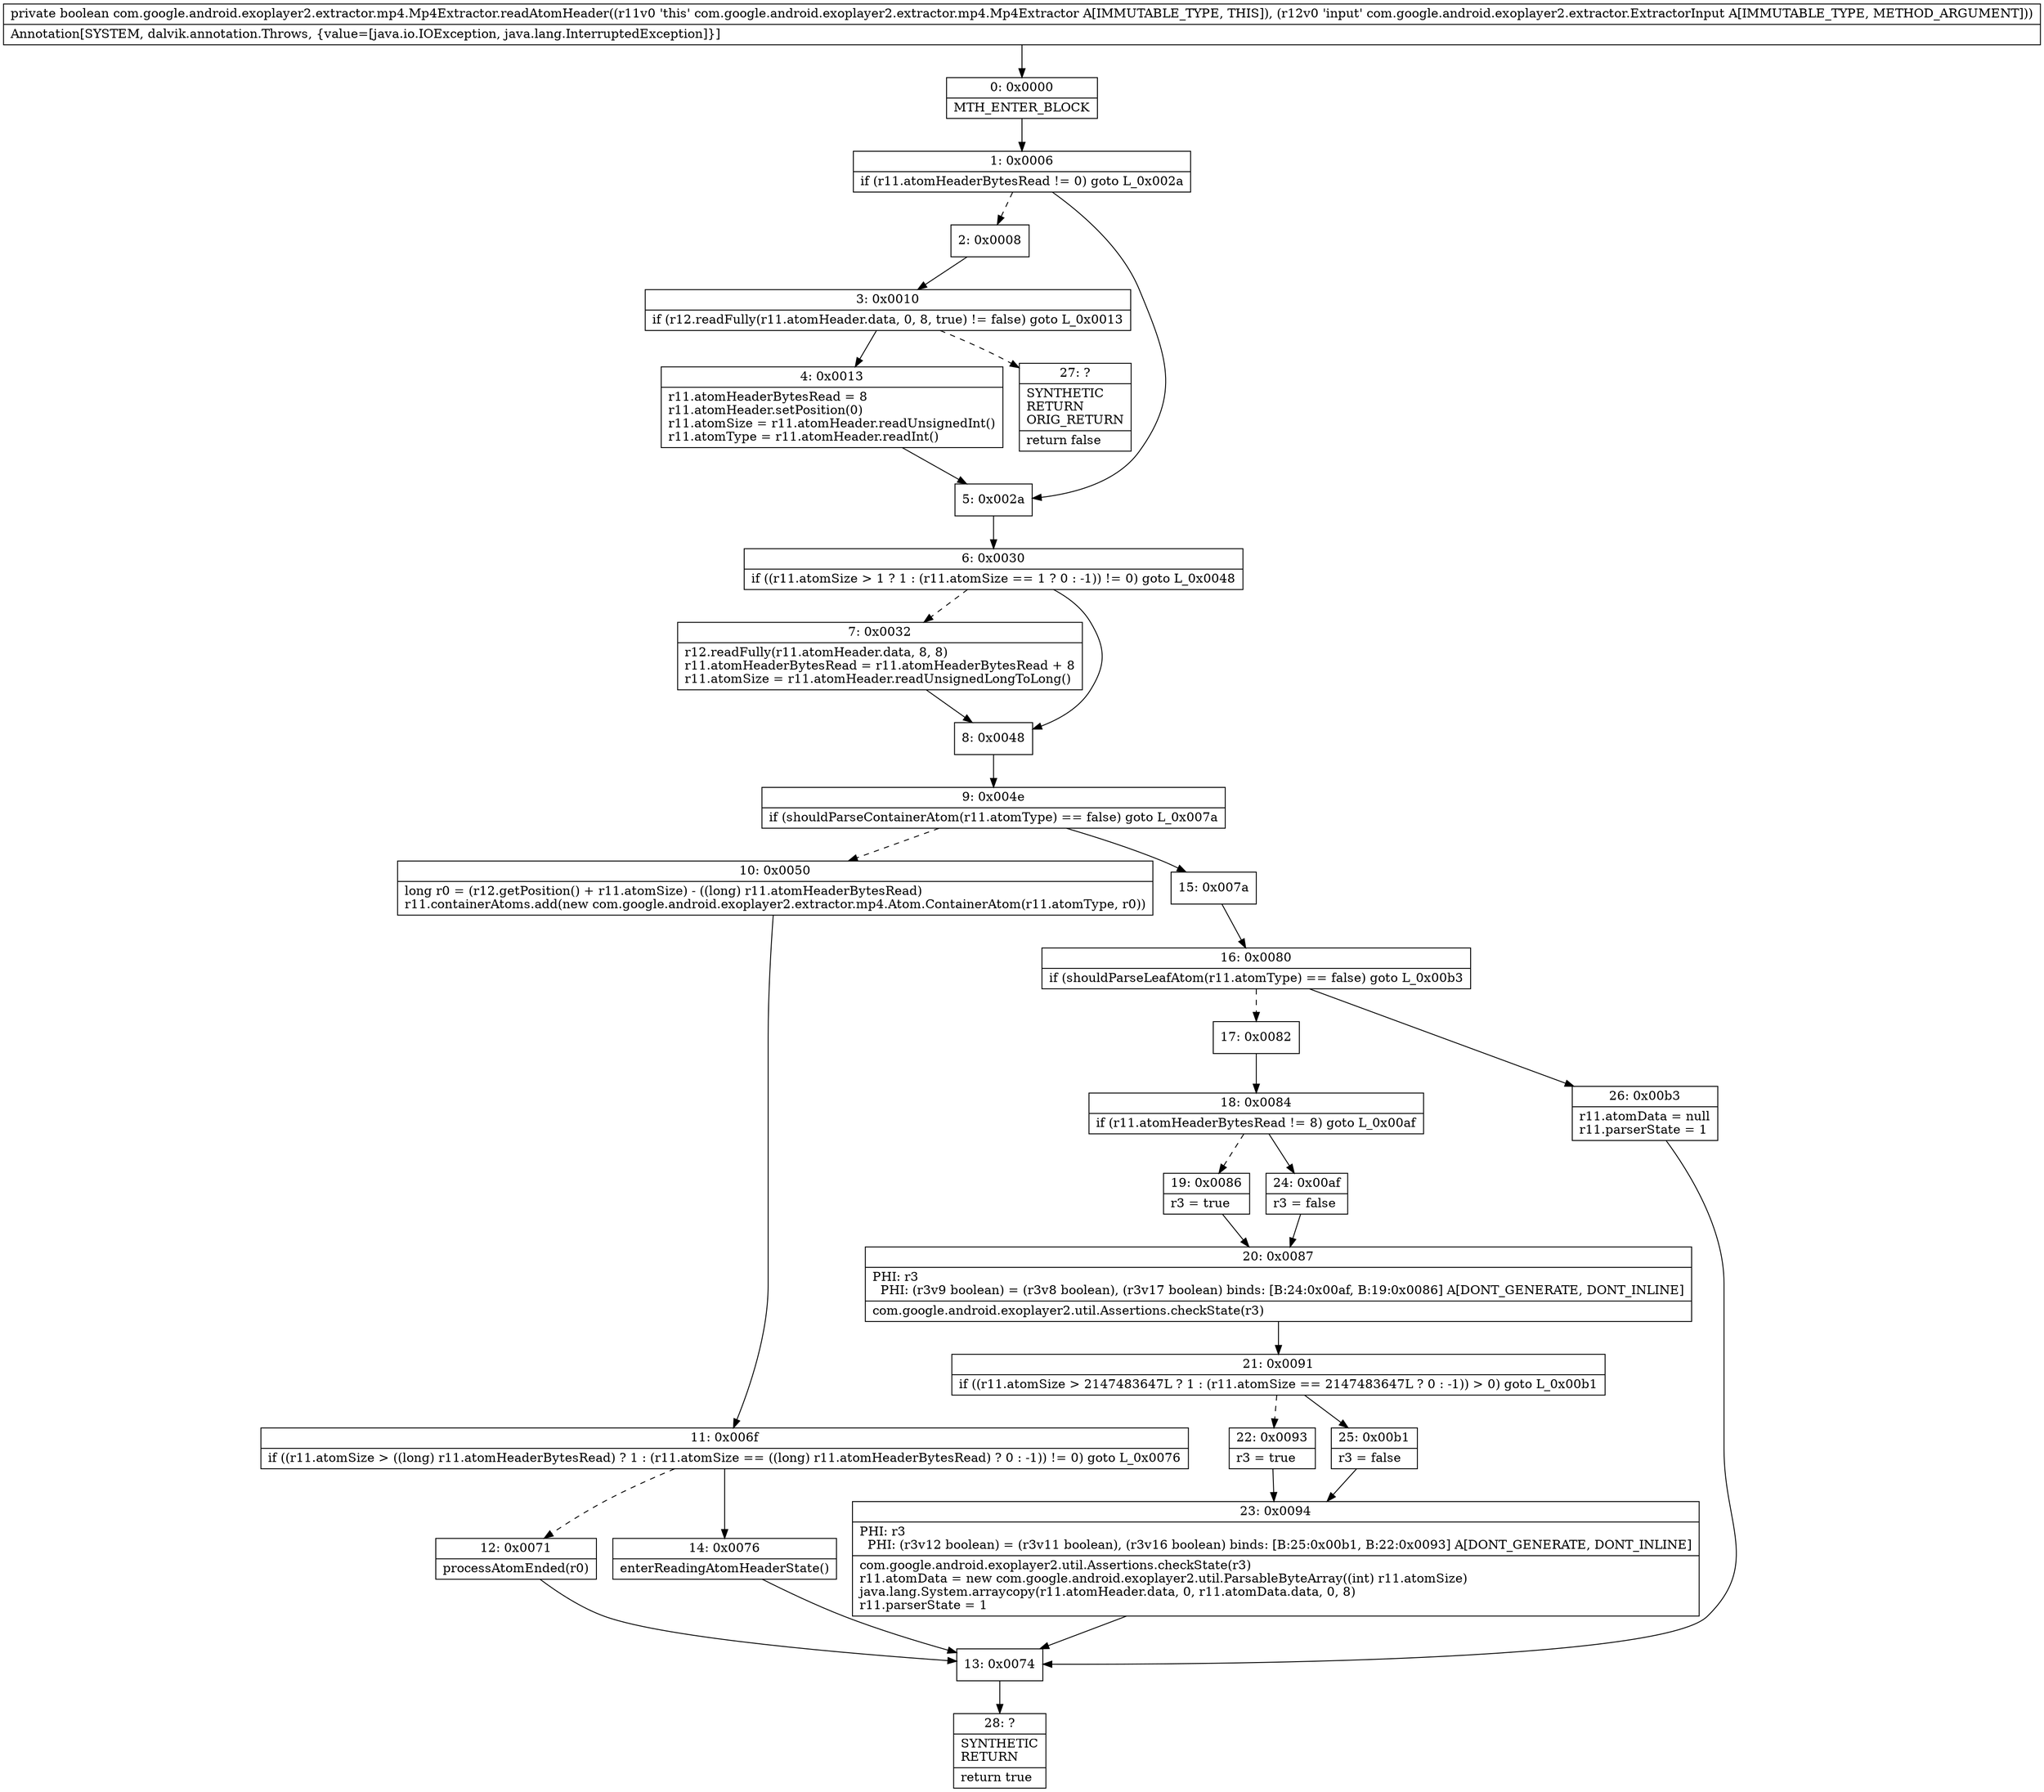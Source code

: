 digraph "CFG forcom.google.android.exoplayer2.extractor.mp4.Mp4Extractor.readAtomHeader(Lcom\/google\/android\/exoplayer2\/extractor\/ExtractorInput;)Z" {
Node_0 [shape=record,label="{0\:\ 0x0000|MTH_ENTER_BLOCK\l}"];
Node_1 [shape=record,label="{1\:\ 0x0006|if (r11.atomHeaderBytesRead != 0) goto L_0x002a\l}"];
Node_2 [shape=record,label="{2\:\ 0x0008}"];
Node_3 [shape=record,label="{3\:\ 0x0010|if (r12.readFully(r11.atomHeader.data, 0, 8, true) != false) goto L_0x0013\l}"];
Node_4 [shape=record,label="{4\:\ 0x0013|r11.atomHeaderBytesRead = 8\lr11.atomHeader.setPosition(0)\lr11.atomSize = r11.atomHeader.readUnsignedInt()\lr11.atomType = r11.atomHeader.readInt()\l}"];
Node_5 [shape=record,label="{5\:\ 0x002a}"];
Node_6 [shape=record,label="{6\:\ 0x0030|if ((r11.atomSize \> 1 ? 1 : (r11.atomSize == 1 ? 0 : \-1)) != 0) goto L_0x0048\l}"];
Node_7 [shape=record,label="{7\:\ 0x0032|r12.readFully(r11.atomHeader.data, 8, 8)\lr11.atomHeaderBytesRead = r11.atomHeaderBytesRead + 8\lr11.atomSize = r11.atomHeader.readUnsignedLongToLong()\l}"];
Node_8 [shape=record,label="{8\:\ 0x0048}"];
Node_9 [shape=record,label="{9\:\ 0x004e|if (shouldParseContainerAtom(r11.atomType) == false) goto L_0x007a\l}"];
Node_10 [shape=record,label="{10\:\ 0x0050|long r0 = (r12.getPosition() + r11.atomSize) \- ((long) r11.atomHeaderBytesRead)\lr11.containerAtoms.add(new com.google.android.exoplayer2.extractor.mp4.Atom.ContainerAtom(r11.atomType, r0))\l}"];
Node_11 [shape=record,label="{11\:\ 0x006f|if ((r11.atomSize \> ((long) r11.atomHeaderBytesRead) ? 1 : (r11.atomSize == ((long) r11.atomHeaderBytesRead) ? 0 : \-1)) != 0) goto L_0x0076\l}"];
Node_12 [shape=record,label="{12\:\ 0x0071|processAtomEnded(r0)\l}"];
Node_13 [shape=record,label="{13\:\ 0x0074}"];
Node_14 [shape=record,label="{14\:\ 0x0076|enterReadingAtomHeaderState()\l}"];
Node_15 [shape=record,label="{15\:\ 0x007a}"];
Node_16 [shape=record,label="{16\:\ 0x0080|if (shouldParseLeafAtom(r11.atomType) == false) goto L_0x00b3\l}"];
Node_17 [shape=record,label="{17\:\ 0x0082}"];
Node_18 [shape=record,label="{18\:\ 0x0084|if (r11.atomHeaderBytesRead != 8) goto L_0x00af\l}"];
Node_19 [shape=record,label="{19\:\ 0x0086|r3 = true\l}"];
Node_20 [shape=record,label="{20\:\ 0x0087|PHI: r3 \l  PHI: (r3v9 boolean) = (r3v8 boolean), (r3v17 boolean) binds: [B:24:0x00af, B:19:0x0086] A[DONT_GENERATE, DONT_INLINE]\l|com.google.android.exoplayer2.util.Assertions.checkState(r3)\l}"];
Node_21 [shape=record,label="{21\:\ 0x0091|if ((r11.atomSize \> 2147483647L ? 1 : (r11.atomSize == 2147483647L ? 0 : \-1)) \> 0) goto L_0x00b1\l}"];
Node_22 [shape=record,label="{22\:\ 0x0093|r3 = true\l}"];
Node_23 [shape=record,label="{23\:\ 0x0094|PHI: r3 \l  PHI: (r3v12 boolean) = (r3v11 boolean), (r3v16 boolean) binds: [B:25:0x00b1, B:22:0x0093] A[DONT_GENERATE, DONT_INLINE]\l|com.google.android.exoplayer2.util.Assertions.checkState(r3)\lr11.atomData = new com.google.android.exoplayer2.util.ParsableByteArray((int) r11.atomSize)\ljava.lang.System.arraycopy(r11.atomHeader.data, 0, r11.atomData.data, 0, 8)\lr11.parserState = 1\l}"];
Node_24 [shape=record,label="{24\:\ 0x00af|r3 = false\l}"];
Node_25 [shape=record,label="{25\:\ 0x00b1|r3 = false\l}"];
Node_26 [shape=record,label="{26\:\ 0x00b3|r11.atomData = null\lr11.parserState = 1\l}"];
Node_27 [shape=record,label="{27\:\ ?|SYNTHETIC\lRETURN\lORIG_RETURN\l|return false\l}"];
Node_28 [shape=record,label="{28\:\ ?|SYNTHETIC\lRETURN\l|return true\l}"];
MethodNode[shape=record,label="{private boolean com.google.android.exoplayer2.extractor.mp4.Mp4Extractor.readAtomHeader((r11v0 'this' com.google.android.exoplayer2.extractor.mp4.Mp4Extractor A[IMMUTABLE_TYPE, THIS]), (r12v0 'input' com.google.android.exoplayer2.extractor.ExtractorInput A[IMMUTABLE_TYPE, METHOD_ARGUMENT]))  | Annotation[SYSTEM, dalvik.annotation.Throws, \{value=[java.io.IOException, java.lang.InterruptedException]\}]\l}"];
MethodNode -> Node_0;
Node_0 -> Node_1;
Node_1 -> Node_2[style=dashed];
Node_1 -> Node_5;
Node_2 -> Node_3;
Node_3 -> Node_4;
Node_3 -> Node_27[style=dashed];
Node_4 -> Node_5;
Node_5 -> Node_6;
Node_6 -> Node_7[style=dashed];
Node_6 -> Node_8;
Node_7 -> Node_8;
Node_8 -> Node_9;
Node_9 -> Node_10[style=dashed];
Node_9 -> Node_15;
Node_10 -> Node_11;
Node_11 -> Node_12[style=dashed];
Node_11 -> Node_14;
Node_12 -> Node_13;
Node_13 -> Node_28;
Node_14 -> Node_13;
Node_15 -> Node_16;
Node_16 -> Node_17[style=dashed];
Node_16 -> Node_26;
Node_17 -> Node_18;
Node_18 -> Node_19[style=dashed];
Node_18 -> Node_24;
Node_19 -> Node_20;
Node_20 -> Node_21;
Node_21 -> Node_22[style=dashed];
Node_21 -> Node_25;
Node_22 -> Node_23;
Node_23 -> Node_13;
Node_24 -> Node_20;
Node_25 -> Node_23;
Node_26 -> Node_13;
}

